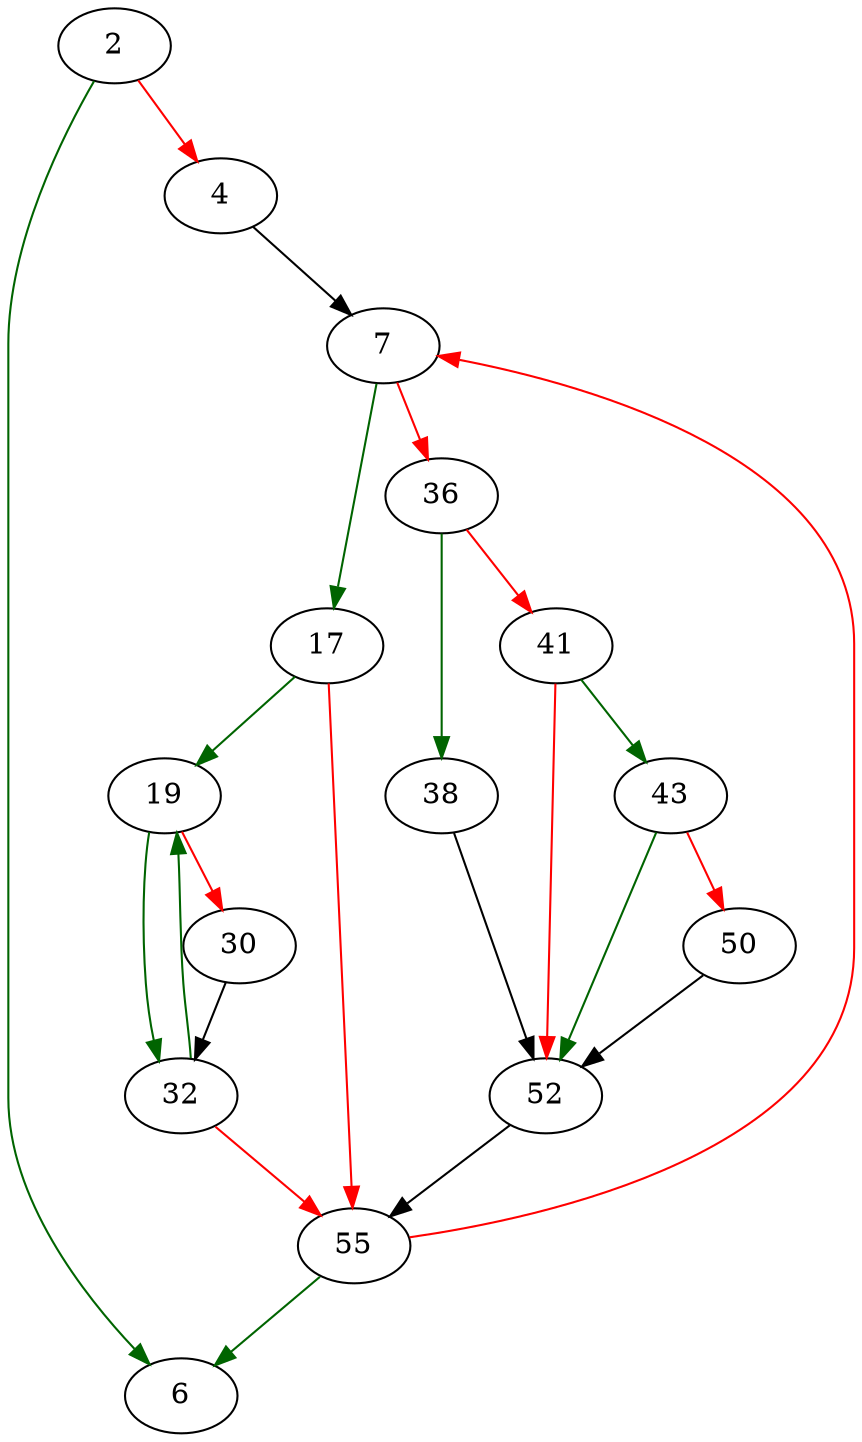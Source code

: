 strict digraph "copy_with_block" {
	// Node definitions.
	2 [entry=true];
	6;
	4;
	7;
	17;
	36;
	19;
	55;
	32;
	30;
	38;
	41;
	52;
	43;
	50;

	// Edge definitions.
	2 -> 6 [
		color=darkgreen
		cond=true
	];
	2 -> 4 [
		color=red
		cond=false
	];
	4 -> 7;
	7 -> 17 [
		color=darkgreen
		cond=true
	];
	7 -> 36 [
		color=red
		cond=false
	];
	17 -> 19 [
		color=darkgreen
		cond=true
	];
	17 -> 55 [
		color=red
		cond=false
	];
	36 -> 38 [
		color=darkgreen
		cond=true
	];
	36 -> 41 [
		color=red
		cond=false
	];
	19 -> 32 [
		color=darkgreen
		cond=true
	];
	19 -> 30 [
		color=red
		cond=false
	];
	55 -> 6 [
		color=darkgreen
		cond=true
	];
	55 -> 7 [
		color=red
		cond=false
	];
	32 -> 19 [
		color=darkgreen
		cond=true
	];
	32 -> 55 [
		color=red
		cond=false
	];
	30 -> 32;
	38 -> 52;
	41 -> 52 [
		color=red
		cond=false
	];
	41 -> 43 [
		color=darkgreen
		cond=true
	];
	52 -> 55;
	43 -> 52 [
		color=darkgreen
		cond=true
	];
	43 -> 50 [
		color=red
		cond=false
	];
	50 -> 52;
}